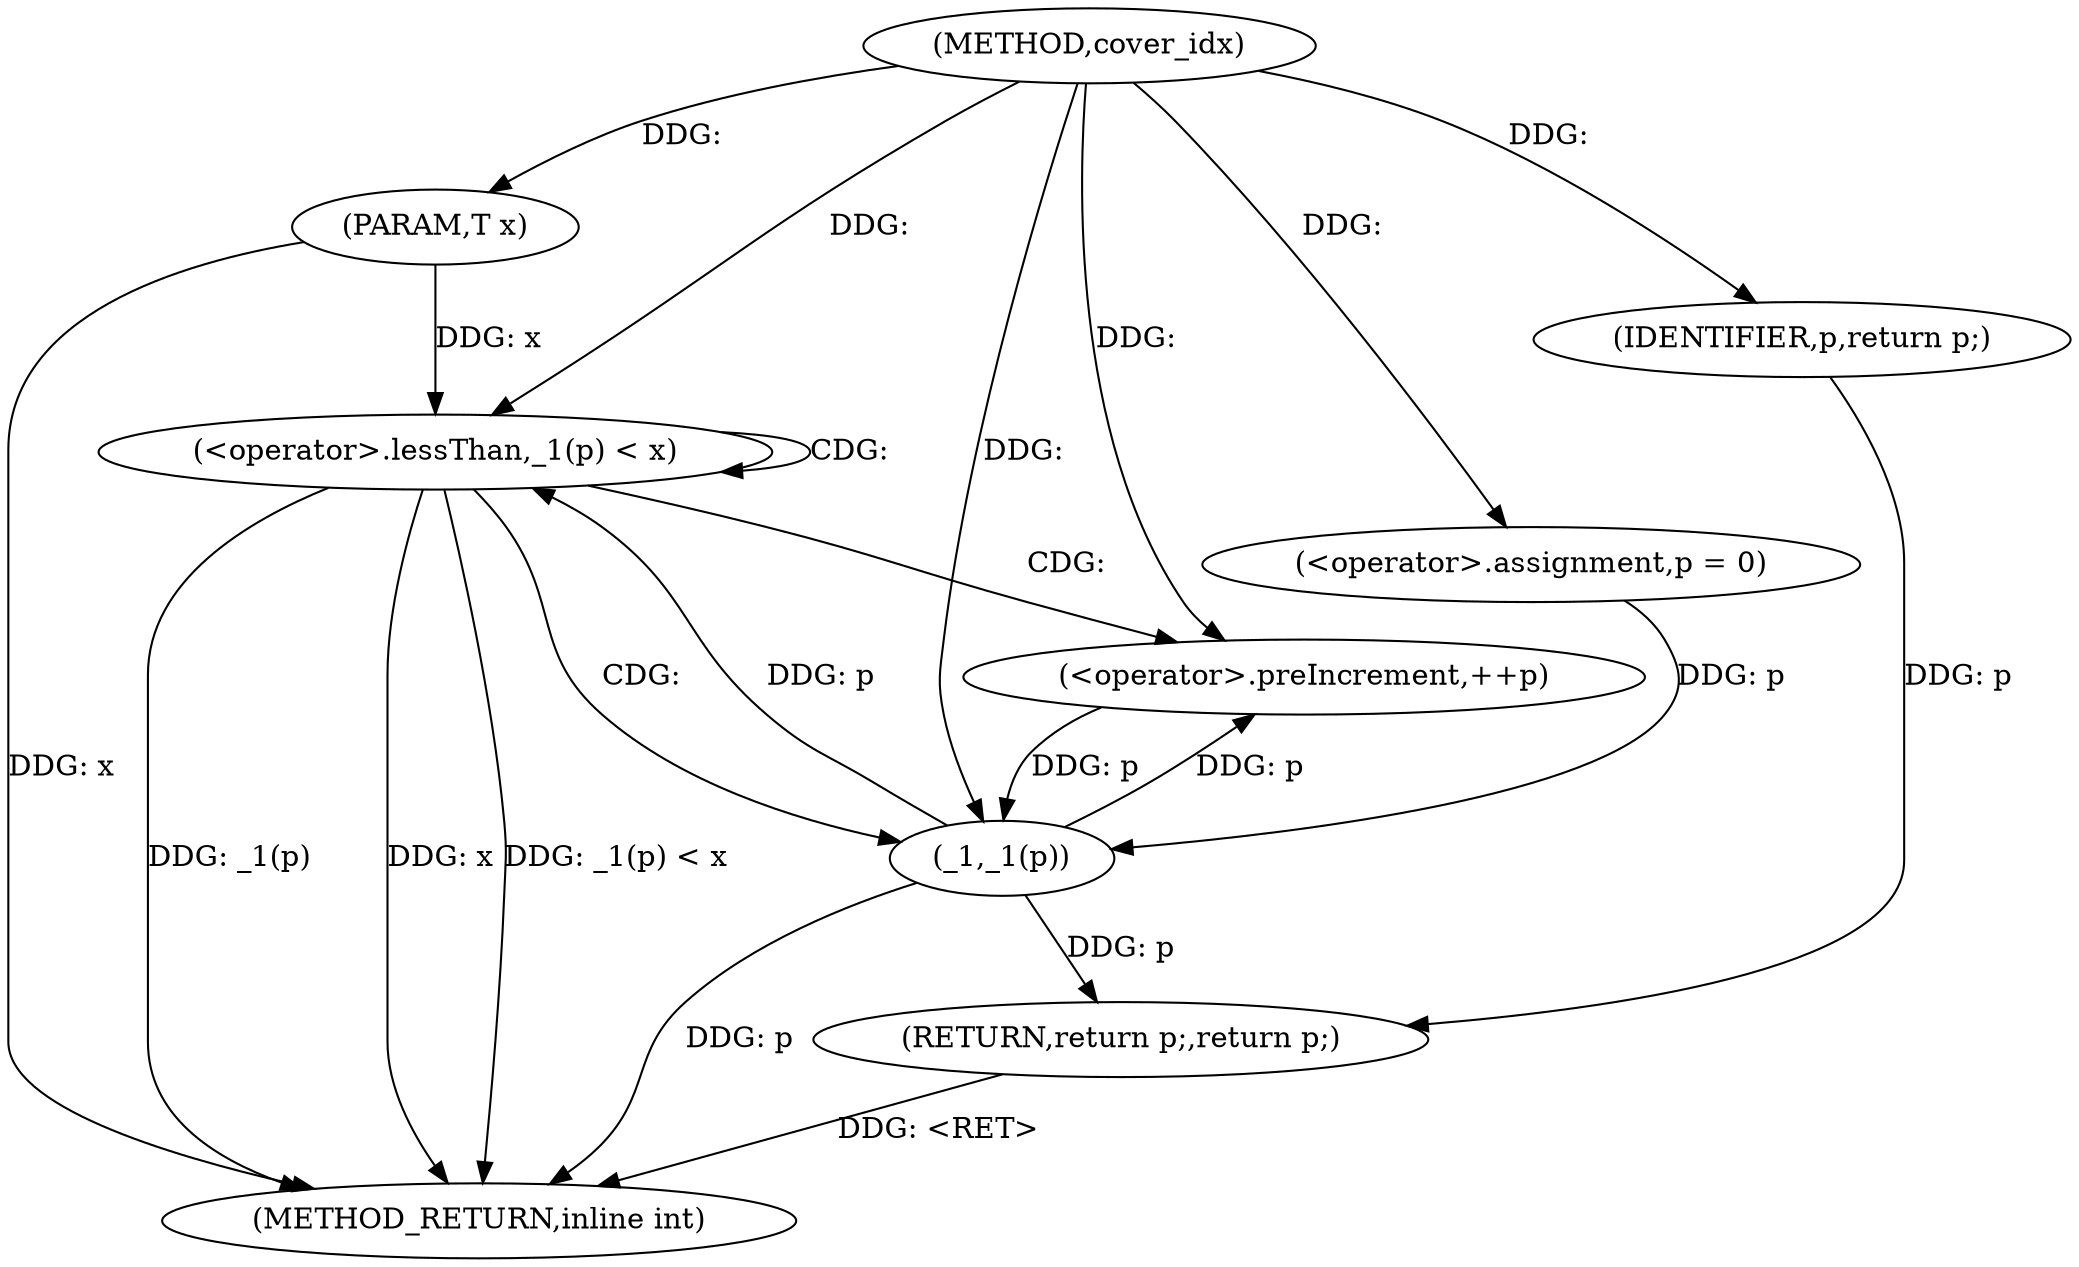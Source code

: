 digraph "cover_idx" {  
"1001786" [label = "(METHOD,cover_idx)" ]
"1001802" [label = "(METHOD_RETURN,inline int)" ]
"1001787" [label = "(PARAM,T x)" ]
"1001790" [label = "(<operator>.assignment,p = 0)" ]
"1001800" [label = "(RETURN,return p;,return p;)" ]
"1001794" [label = "(<operator>.lessThan,_1(p) < x)" ]
"1001798" [label = "(<operator>.preIncrement,++p)" ]
"1001801" [label = "(IDENTIFIER,p,return p;)" ]
"1001795" [label = "(_1,_1(p))" ]
  "1001787" -> "1001802"  [ label = "DDG: x"] 
  "1001795" -> "1001802"  [ label = "DDG: p"] 
  "1001794" -> "1001802"  [ label = "DDG: _1(p)"] 
  "1001794" -> "1001802"  [ label = "DDG: x"] 
  "1001794" -> "1001802"  [ label = "DDG: _1(p) < x"] 
  "1001800" -> "1001802"  [ label = "DDG: <RET>"] 
  "1001786" -> "1001787"  [ label = "DDG: "] 
  "1001786" -> "1001790"  [ label = "DDG: "] 
  "1001801" -> "1001800"  [ label = "DDG: p"] 
  "1001795" -> "1001800"  [ label = "DDG: p"] 
  "1001786" -> "1001801"  [ label = "DDG: "] 
  "1001795" -> "1001794"  [ label = "DDG: p"] 
  "1001787" -> "1001794"  [ label = "DDG: x"] 
  "1001786" -> "1001794"  [ label = "DDG: "] 
  "1001795" -> "1001798"  [ label = "DDG: p"] 
  "1001786" -> "1001798"  [ label = "DDG: "] 
  "1001790" -> "1001795"  [ label = "DDG: p"] 
  "1001798" -> "1001795"  [ label = "DDG: p"] 
  "1001786" -> "1001795"  [ label = "DDG: "] 
  "1001794" -> "1001795"  [ label = "CDG: "] 
  "1001794" -> "1001794"  [ label = "CDG: "] 
  "1001794" -> "1001798"  [ label = "CDG: "] 
}
